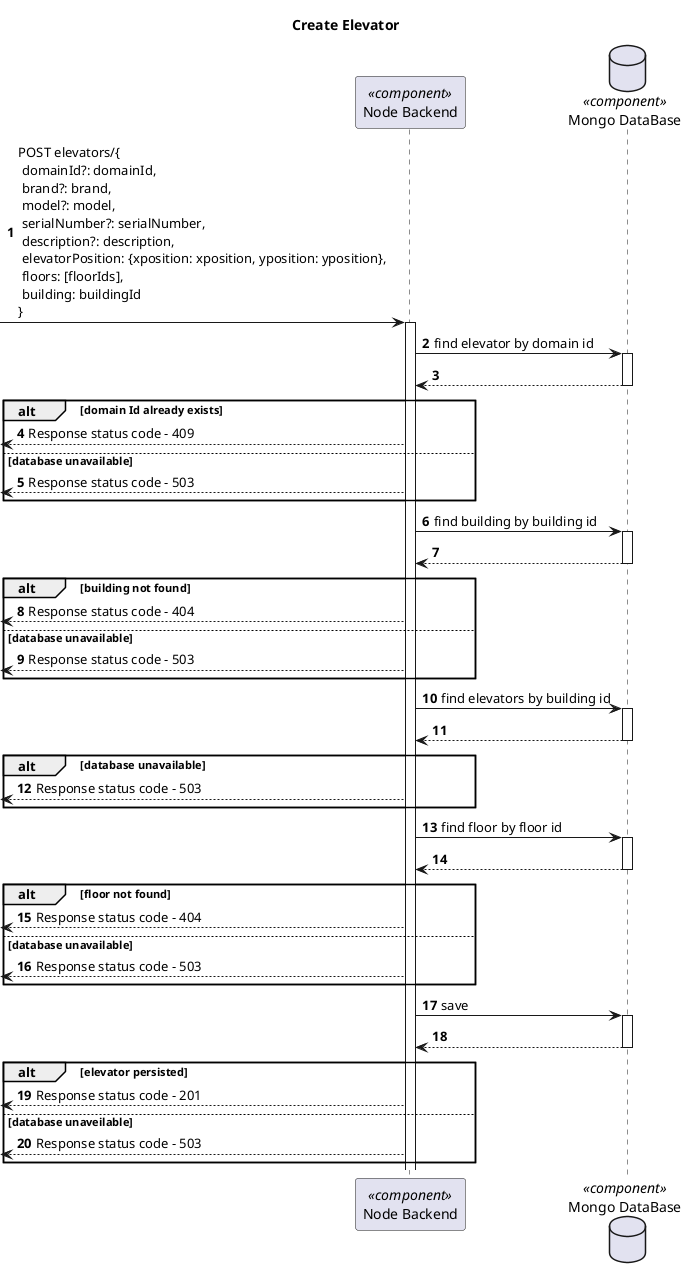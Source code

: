 @startuml Process View - Level 3

autonumber
skinparam packageStyle rect

title Create Elevator

participant "Node Backend" as BE <<component>>
database "Mongo DataBase" as DB <<component>>

-> BE: POST elevators/{\n domainId?: domainId,\n brand?: brand, \n model?: model,\n serialNumber?: serialNumber,\n description?: description,\n elevatorPosition: {xposition: xposition, yposition: yposition},\n floors: [floorIds],\n building: buildingId\n}

'Find by Domain ID'

activate BE

BE -> DB: find elevator by domain id

activate DB

DB --> BE:

deactivate DB

alt domain Id already exists

  <-- BE: Response status code - 409

else database unavailable

  <-- BE: Response status code - 503

end

'Find by Building ID'

activate BE

BE -> DB: find building by building id

activate DB

DB --> BE:

deactivate DB

alt building not found

  <-- BE: Response status code - 404

else database unavailable

  <-- BE: Response status code - 503

end

'Find by Building ID'

activate BE

BE -> DB: find elevators by building id

activate DB

DB --> BE:

deactivate DB

alt database unavailable

  <-- BE: Response status code - 503

end


'Find by Floor ID'

activate BE

BE -> DB: find floor by floor id

activate DB

DB --> BE:

deactivate DB

alt floor not found

  <-- BE: Response status code - 404

else database unavailable

  <-- BE: Response status code - 503

end




activate BE

BE -> DB: save

activate DB

DB --> BE:

deactivate DB

alt elevator persisted

  <-- BE: Response status code - 201

else database unaveilable

  <-- BE: Response status code - 503

end

@enduml
